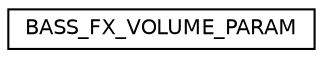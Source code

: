 digraph "Graphical Class Hierarchy"
{
 // LATEX_PDF_SIZE
  edge [fontname="Helvetica",fontsize="10",labelfontname="Helvetica",labelfontsize="10"];
  node [fontname="Helvetica",fontsize="10",shape=record];
  rankdir="LR";
  Node0 [label="BASS_FX_VOLUME_PARAM",height=0.2,width=0.4,color="black", fillcolor="white", style="filled",URL="$struct_b_a_s_s___f_x___v_o_l_u_m_e___p_a_r_a_m.html",tooltip=" "];
}
